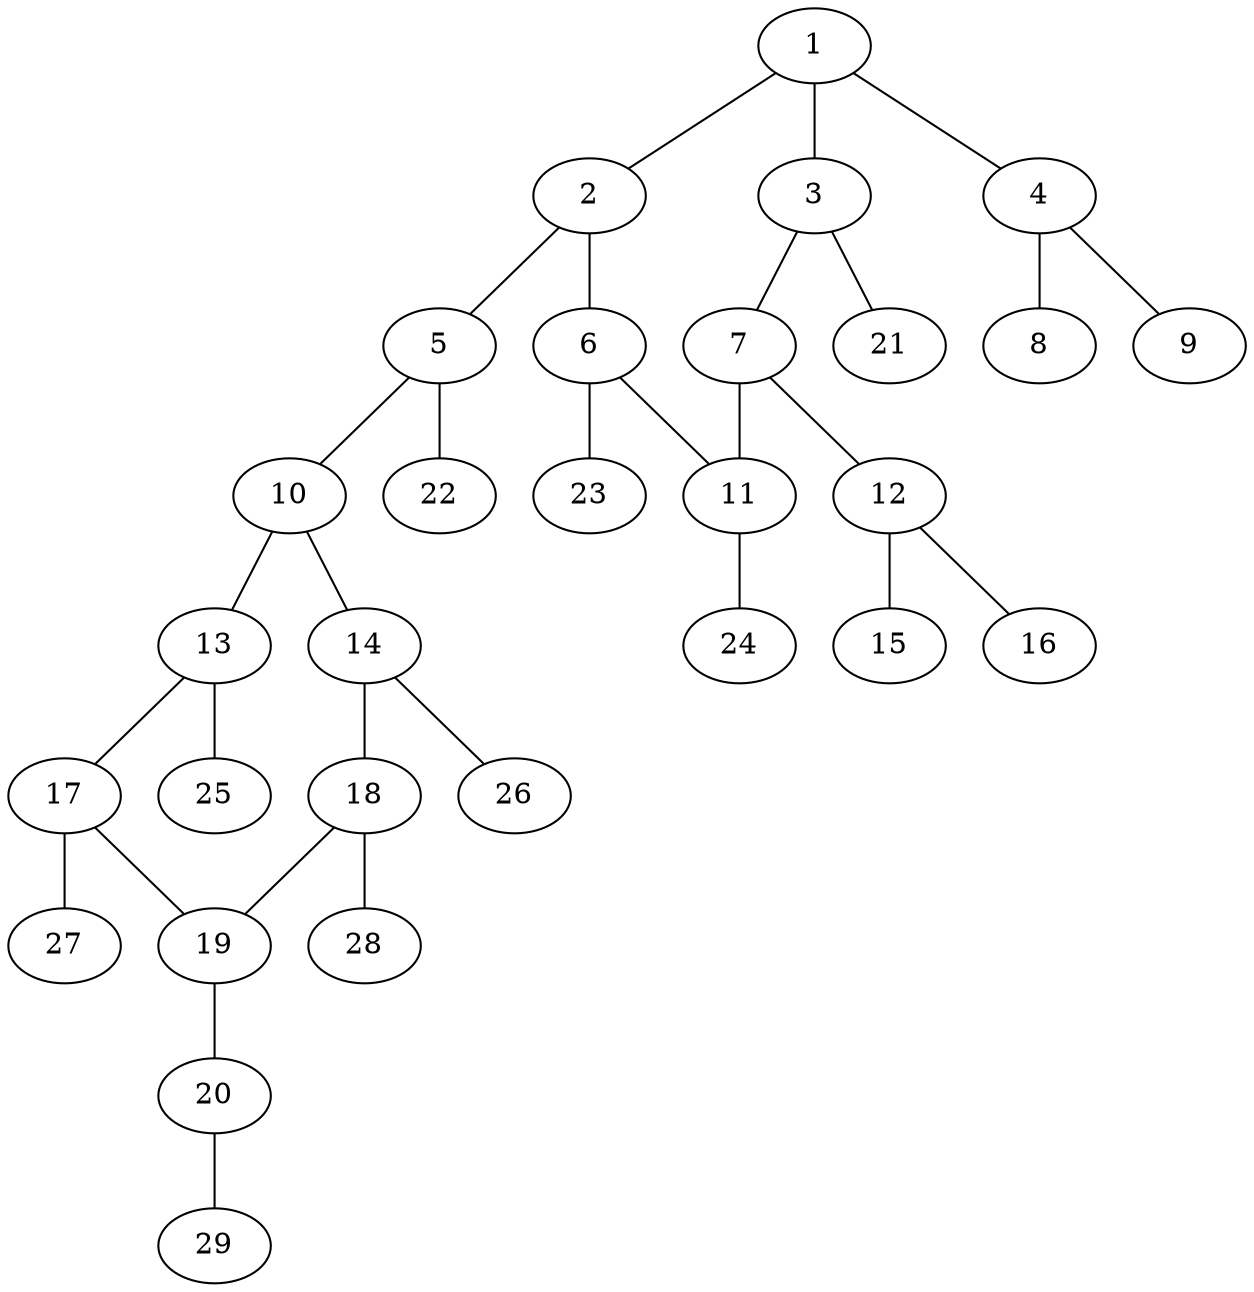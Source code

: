 graph molecule_1284 {
	1	 [chem=C];
	2	 [chem=C];
	1 -- 2	 [valence=2];
	3	 [chem=C];
	1 -- 3	 [valence=1];
	4	 [chem=N];
	1 -- 4	 [valence=1];
	5	 [chem=N];
	2 -- 5	 [valence=1];
	6	 [chem=C];
	2 -- 6	 [valence=1];
	7	 [chem=C];
	3 -- 7	 [valence=2];
	21	 [chem=H];
	3 -- 21	 [valence=1];
	8	 [chem=O];
	4 -- 8	 [valence=2];
	9	 [chem=O];
	4 -- 9	 [valence=1];
	10	 [chem=C];
	5 -- 10	 [valence=1];
	22	 [chem=H];
	5 -- 22	 [valence=1];
	11	 [chem=C];
	6 -- 11	 [valence=2];
	23	 [chem=H];
	6 -- 23	 [valence=1];
	7 -- 11	 [valence=1];
	12	 [chem=N];
	7 -- 12	 [valence=1];
	13	 [chem=C];
	10 -- 13	 [valence=1];
	14	 [chem=C];
	10 -- 14	 [valence=2];
	24	 [chem=H];
	11 -- 24	 [valence=1];
	15	 [chem=O];
	12 -- 15	 [valence=2];
	16	 [chem=O];
	12 -- 16	 [valence=1];
	17	 [chem=C];
	13 -- 17	 [valence=2];
	25	 [chem=H];
	13 -- 25	 [valence=1];
	18	 [chem=C];
	14 -- 18	 [valence=1];
	26	 [chem=H];
	14 -- 26	 [valence=1];
	19	 [chem=C];
	17 -- 19	 [valence=1];
	27	 [chem=H];
	17 -- 27	 [valence=1];
	18 -- 19	 [valence=2];
	28	 [chem=H];
	18 -- 28	 [valence=1];
	20	 [chem=O];
	19 -- 20	 [valence=1];
	29	 [chem=H];
	20 -- 29	 [valence=1];
}
